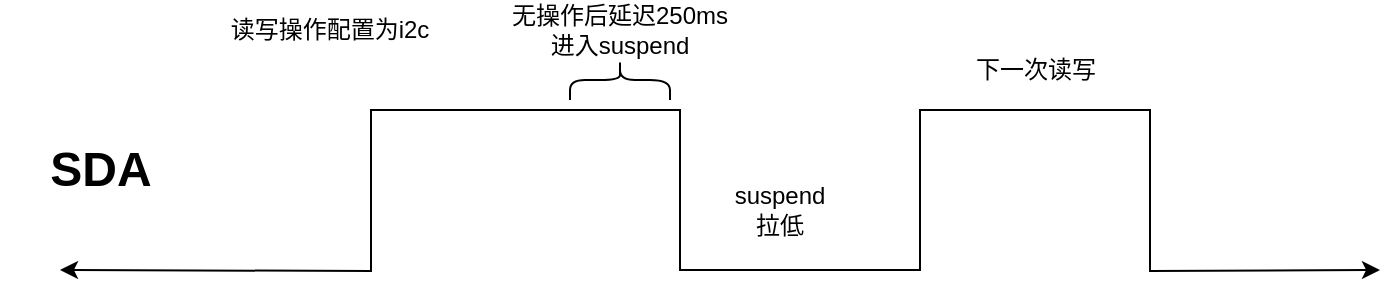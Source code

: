 <mxfile version="13.6.2" type="device"><diagram id="VjZh6X-B0tpCi8YQ0jgD" name="Page-1"><mxGraphModel dx="1913" dy="806" grid="1" gridSize="10" guides="1" tooltips="1" connect="1" arrows="1" fold="1" page="1" pageScale="1" pageWidth="827" pageHeight="1169" math="0" shadow="0"><root><mxCell id="0"/><mxCell id="1" parent="0"/><mxCell id="EMB1Ihlzd3ACo0yfYJn--6" style="edgeStyle=orthogonalEdgeStyle;rounded=0;orthogonalLoop=1;jettySize=auto;html=1;exitX=1;exitY=0;exitDx=0;exitDy=0;" edge="1" parent="1" source="EMB1Ihlzd3ACo0yfYJn--5"><mxGeometry relative="1" as="geometry"><mxPoint x="610" y="560" as="targetPoint"/></mxGeometry></mxCell><mxCell id="EMB1Ihlzd3ACo0yfYJn--7" style="edgeStyle=orthogonalEdgeStyle;rounded=0;orthogonalLoop=1;jettySize=auto;html=1;exitX=0;exitY=0;exitDx=0;exitDy=0;" edge="1" parent="1" source="EMB1Ihlzd3ACo0yfYJn--5"><mxGeometry relative="1" as="geometry"><mxPoint x="-50" y="560" as="targetPoint"/></mxGeometry></mxCell><mxCell id="EMB1Ihlzd3ACo0yfYJn--5" value="" style="shape=partialRectangle;whiteSpace=wrap;html=1;bottom=1;right=1;left=1;top=0;fillColor=none;routingCenterX=-0.5;" vertex="1" parent="1"><mxGeometry x="260" y="500" width="120" height="60" as="geometry"/></mxCell><mxCell id="EMB1Ihlzd3ACo0yfYJn--8" value="读写操作配置为i2c" style="text;html=1;strokeColor=none;fillColor=none;align=center;verticalAlign=middle;whiteSpace=wrap;rounded=0;" vertex="1" parent="1"><mxGeometry x="30" y="430" width="110" height="20" as="geometry"/></mxCell><mxCell id="EMB1Ihlzd3ACo0yfYJn--9" value="SDA" style="text;strokeColor=none;fillColor=none;html=1;fontSize=24;fontStyle=1;verticalAlign=middle;align=center;" vertex="1" parent="1"><mxGeometry x="-80" y="490" width="100" height="40" as="geometry"/></mxCell><mxCell id="EMB1Ihlzd3ACo0yfYJn--10" value="" style="shape=curlyBracket;whiteSpace=wrap;html=1;rounded=1;rotation=90;" vertex="1" parent="1"><mxGeometry x="220" y="440" width="20" height="50" as="geometry"/></mxCell><mxCell id="EMB1Ihlzd3ACo0yfYJn--12" value="无操作后延迟250ms进入suspend" style="text;html=1;strokeColor=none;fillColor=none;align=center;verticalAlign=middle;whiteSpace=wrap;rounded=0;" vertex="1" parent="1"><mxGeometry x="170" y="430" width="120" height="20" as="geometry"/></mxCell><mxCell id="EMB1Ihlzd3ACo0yfYJn--13" value="suspend拉低" style="text;html=1;strokeColor=none;fillColor=none;align=center;verticalAlign=middle;whiteSpace=wrap;rounded=0;" vertex="1" parent="1"><mxGeometry x="290" y="520" width="40" height="20" as="geometry"/></mxCell><mxCell id="EMB1Ihlzd3ACo0yfYJn--15" value="下一次读写" style="text;html=1;strokeColor=none;fillColor=none;align=center;verticalAlign=middle;whiteSpace=wrap;rounded=0;" vertex="1" parent="1"><mxGeometry x="400" y="450" width="76" height="20" as="geometry"/></mxCell></root></mxGraphModel></diagram></mxfile>